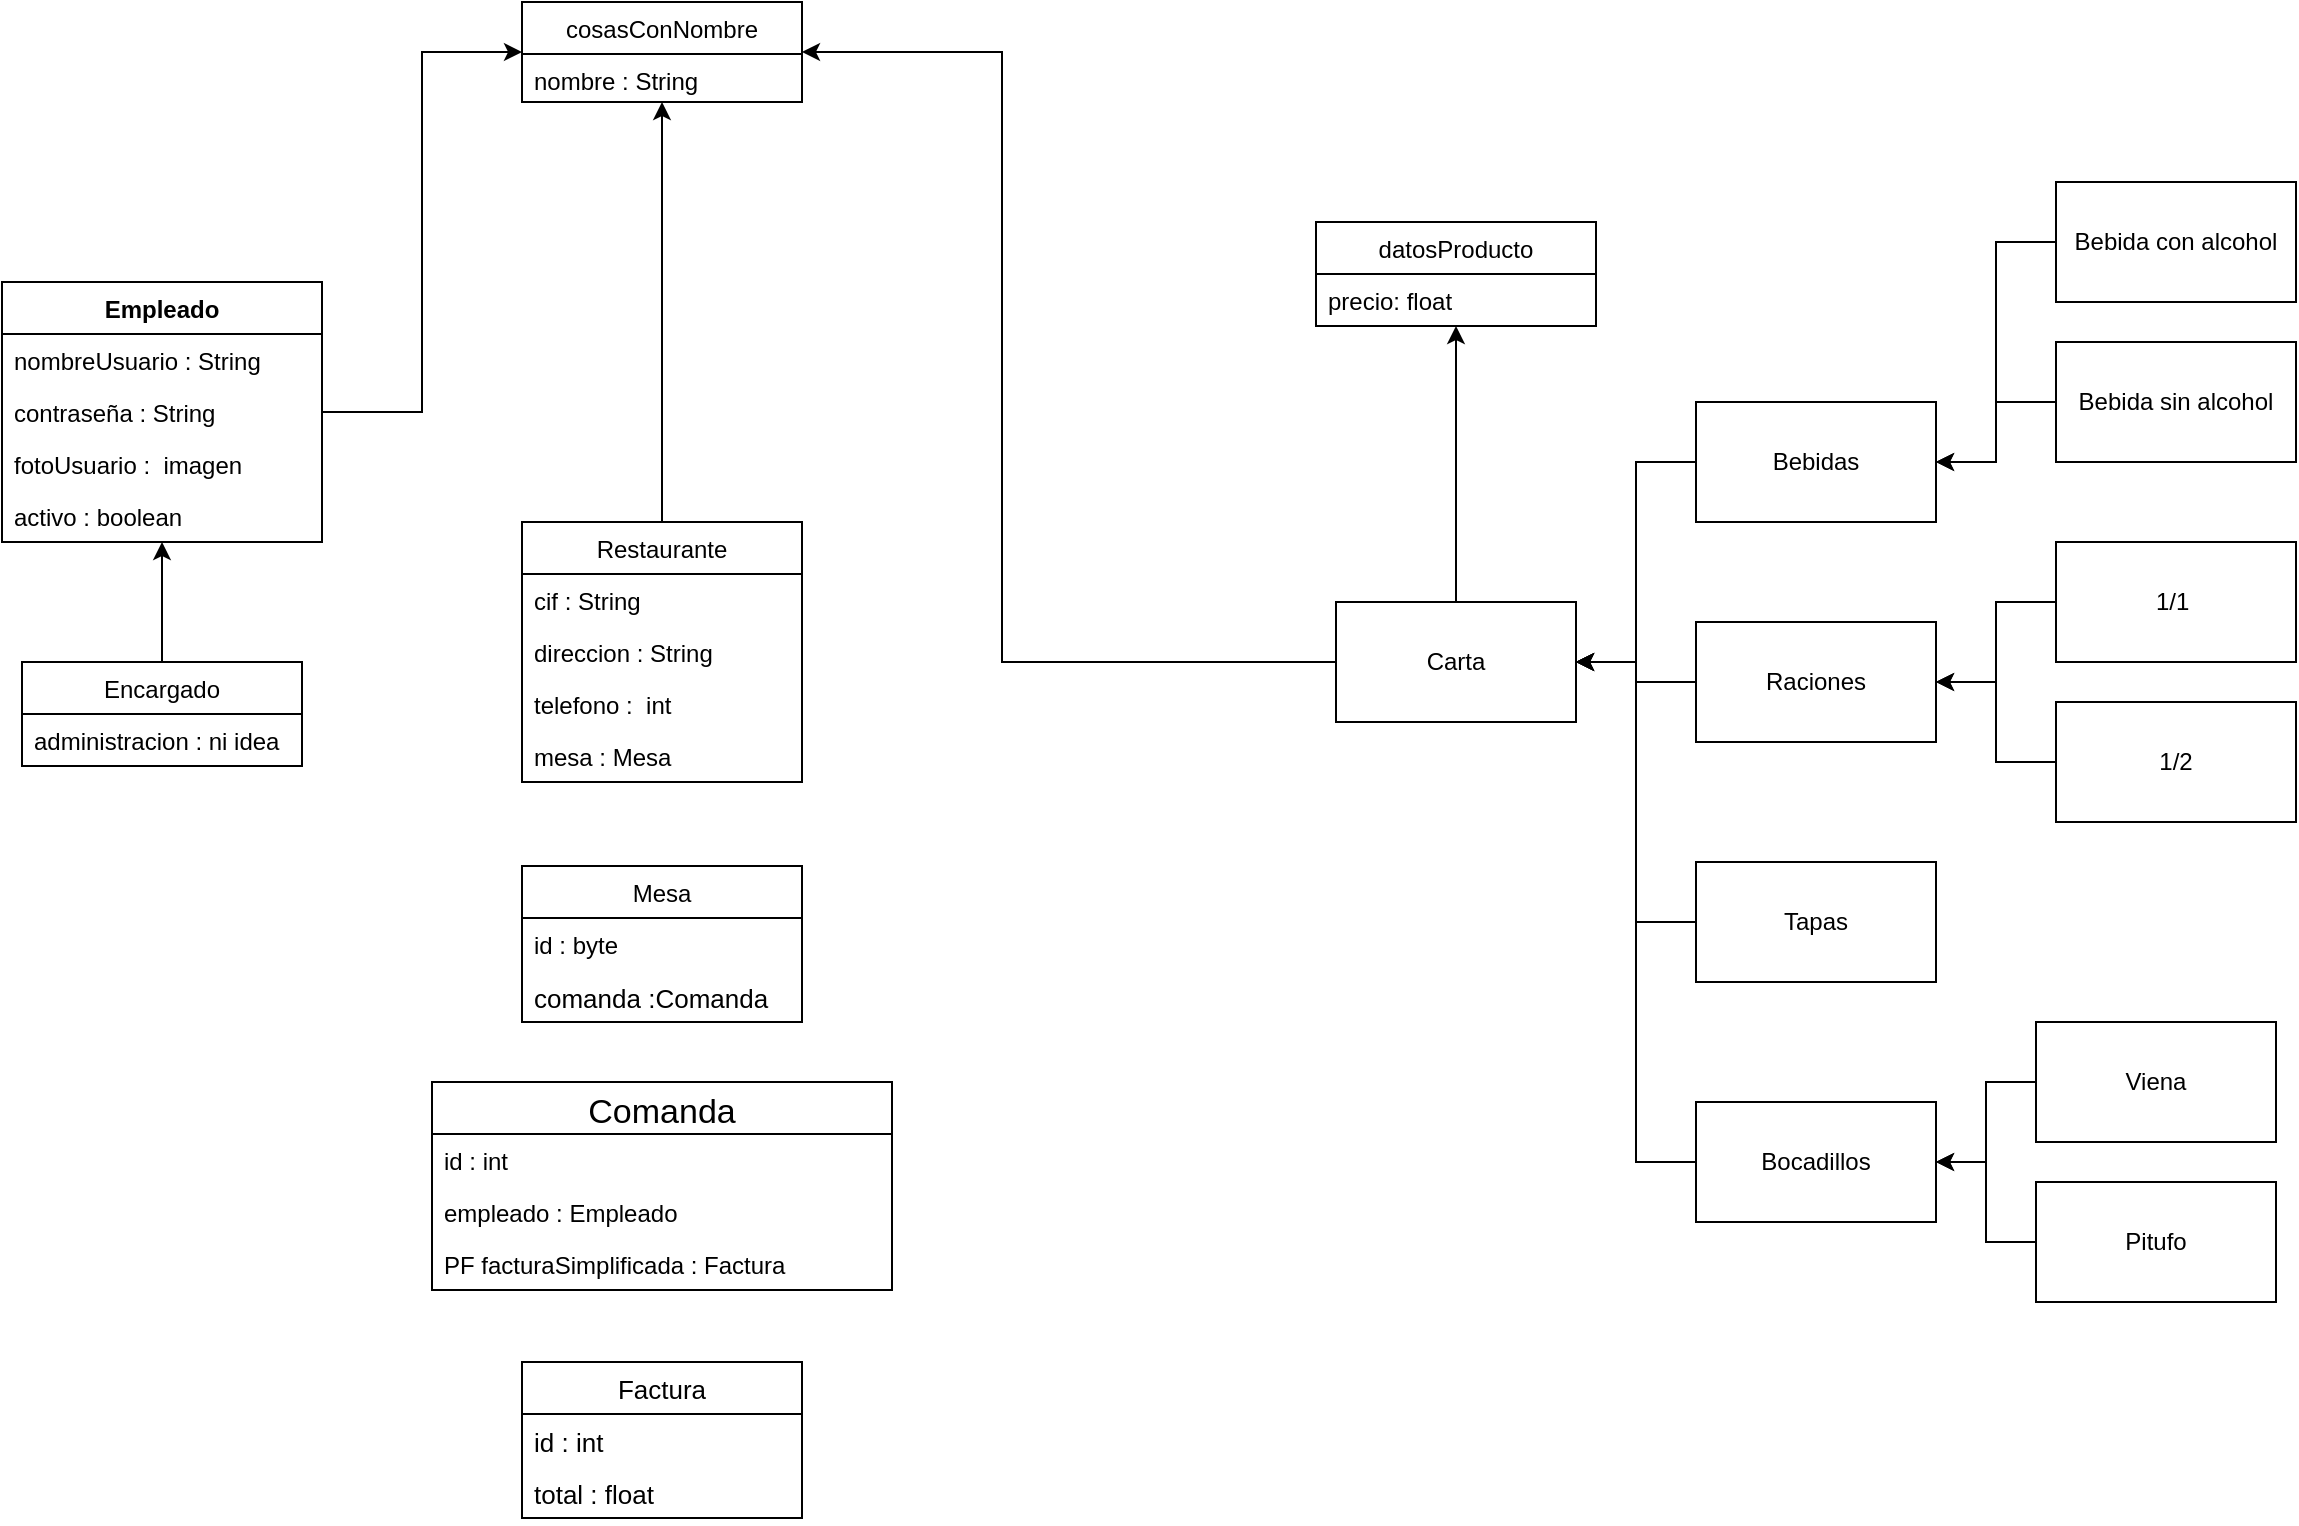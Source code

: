 <mxfile version="17.4.2" type="device" pages="3"><diagram id="C5RBs43oDa-KdzZeNtuy" name="Diagrama 01"><mxGraphModel dx="1038" dy="649" grid="1" gridSize="10" guides="1" tooltips="1" connect="1" arrows="1" fold="1" page="1" pageScale="1" pageWidth="827" pageHeight="1169" background="none" math="0" shadow="0"><root><mxCell id="WIyWlLk6GJQsqaUBKTNV-0"/><mxCell id="WIyWlLk6GJQsqaUBKTNV-1" parent="WIyWlLk6GJQsqaUBKTNV-0"/><mxCell id="VTH4gE-nlAzAcEnxvMwW-3" style="edgeStyle=orthogonalEdgeStyle;rounded=0;orthogonalLoop=1;jettySize=auto;html=1;" parent="WIyWlLk6GJQsqaUBKTNV-1" source="RZejVDotOjDrNJFOMyVU-0" target="eKEw84uo7KgAj62UP4Gg-5" edge="1"><mxGeometry relative="1" as="geometry"><Array as="points"><mxPoint x="660" y="330"/><mxPoint x="660" y="25"/></Array></mxGeometry></mxCell><mxCell id="VTH4gE-nlAzAcEnxvMwW-4" style="edgeStyle=orthogonalEdgeStyle;rounded=0;orthogonalLoop=1;jettySize=auto;html=1;" parent="WIyWlLk6GJQsqaUBKTNV-1" source="RZejVDotOjDrNJFOMyVU-0" target="xOGGQ3etPyDF0PcRmcYo-0" edge="1"><mxGeometry relative="1" as="geometry"/></mxCell><mxCell id="RZejVDotOjDrNJFOMyVU-0" value="Carta" style="rounded=0;whiteSpace=wrap;html=1;" parent="WIyWlLk6GJQsqaUBKTNV-1" vertex="1"><mxGeometry x="827" y="300" width="120" height="60" as="geometry"/></mxCell><mxCell id="VTH4gE-nlAzAcEnxvMwW-19" style="edgeStyle=orthogonalEdgeStyle;rounded=0;orthogonalLoop=1;jettySize=auto;html=1;entryX=1;entryY=0.5;entryDx=0;entryDy=0;" parent="WIyWlLk6GJQsqaUBKTNV-1" source="RZejVDotOjDrNJFOMyVU-1" target="RZejVDotOjDrNJFOMyVU-0" edge="1"><mxGeometry relative="1" as="geometry"/></mxCell><mxCell id="RZejVDotOjDrNJFOMyVU-1" value="Bebidas" style="rounded=0;whiteSpace=wrap;html=1;" parent="WIyWlLk6GJQsqaUBKTNV-1" vertex="1"><mxGeometry x="1007" y="200" width="120" height="60" as="geometry"/></mxCell><mxCell id="VTH4gE-nlAzAcEnxvMwW-20" style="edgeStyle=orthogonalEdgeStyle;rounded=0;orthogonalLoop=1;jettySize=auto;html=1;entryX=1;entryY=0.5;entryDx=0;entryDy=0;" parent="WIyWlLk6GJQsqaUBKTNV-1" source="RZejVDotOjDrNJFOMyVU-2" target="RZejVDotOjDrNJFOMyVU-0" edge="1"><mxGeometry relative="1" as="geometry"><mxPoint x="950" y="410" as="targetPoint"/></mxGeometry></mxCell><mxCell id="RZejVDotOjDrNJFOMyVU-2" value="Raciones" style="rounded=0;whiteSpace=wrap;html=1;" parent="WIyWlLk6GJQsqaUBKTNV-1" vertex="1"><mxGeometry x="1007" y="310" width="120" height="60" as="geometry"/></mxCell><mxCell id="VTH4gE-nlAzAcEnxvMwW-21" style="edgeStyle=orthogonalEdgeStyle;rounded=0;orthogonalLoop=1;jettySize=auto;html=1;entryX=1;entryY=0.5;entryDx=0;entryDy=0;" parent="WIyWlLk6GJQsqaUBKTNV-1" source="RZejVDotOjDrNJFOMyVU-3" target="RZejVDotOjDrNJFOMyVU-0" edge="1"><mxGeometry relative="1" as="geometry"/></mxCell><mxCell id="RZejVDotOjDrNJFOMyVU-3" value="Tapas" style="rounded=0;whiteSpace=wrap;html=1;" parent="WIyWlLk6GJQsqaUBKTNV-1" vertex="1"><mxGeometry x="1007" y="430" width="120" height="60" as="geometry"/></mxCell><mxCell id="VTH4gE-nlAzAcEnxvMwW-18" style="edgeStyle=orthogonalEdgeStyle;rounded=0;orthogonalLoop=1;jettySize=auto;html=1;entryX=1;entryY=0.5;entryDx=0;entryDy=0;" parent="WIyWlLk6GJQsqaUBKTNV-1" source="RZejVDotOjDrNJFOMyVU-4" target="RZejVDotOjDrNJFOMyVU-0" edge="1"><mxGeometry relative="1" as="geometry"/></mxCell><mxCell id="RZejVDotOjDrNJFOMyVU-4" value="Bocadillos" style="rounded=0;whiteSpace=wrap;html=1;" parent="WIyWlLk6GJQsqaUBKTNV-1" vertex="1"><mxGeometry x="1007" y="550" width="120" height="60" as="geometry"/></mxCell><mxCell id="VTH4gE-nlAzAcEnxvMwW-12" style="edgeStyle=orthogonalEdgeStyle;rounded=0;orthogonalLoop=1;jettySize=auto;html=1;entryX=1;entryY=0.5;entryDx=0;entryDy=0;" parent="WIyWlLk6GJQsqaUBKTNV-1" source="RZejVDotOjDrNJFOMyVU-5" target="RZejVDotOjDrNJFOMyVU-1" edge="1"><mxGeometry relative="1" as="geometry"><mxPoint x="1210" y="220" as="targetPoint"/></mxGeometry></mxCell><mxCell id="RZejVDotOjDrNJFOMyVU-5" value="Bebida con alcohol" style="rounded=0;whiteSpace=wrap;html=1;" parent="WIyWlLk6GJQsqaUBKTNV-1" vertex="1"><mxGeometry x="1187" y="90" width="120" height="60" as="geometry"/></mxCell><mxCell id="VTH4gE-nlAzAcEnxvMwW-11" style="edgeStyle=orthogonalEdgeStyle;rounded=0;orthogonalLoop=1;jettySize=auto;html=1;entryX=1;entryY=0.5;entryDx=0;entryDy=0;" parent="WIyWlLk6GJQsqaUBKTNV-1" source="RZejVDotOjDrNJFOMyVU-6" target="RZejVDotOjDrNJFOMyVU-1" edge="1"><mxGeometry relative="1" as="geometry"/></mxCell><mxCell id="RZejVDotOjDrNJFOMyVU-6" value="Bebida sin&amp;nbsp;alcohol" style="rounded=0;whiteSpace=wrap;html=1;" parent="WIyWlLk6GJQsqaUBKTNV-1" vertex="1"><mxGeometry x="1187" y="170" width="120" height="60" as="geometry"/></mxCell><mxCell id="VTH4gE-nlAzAcEnxvMwW-13" style="edgeStyle=orthogonalEdgeStyle;rounded=0;orthogonalLoop=1;jettySize=auto;html=1;entryX=1;entryY=0.5;entryDx=0;entryDy=0;" parent="WIyWlLk6GJQsqaUBKTNV-1" source="RZejVDotOjDrNJFOMyVU-16" target="RZejVDotOjDrNJFOMyVU-2" edge="1"><mxGeometry relative="1" as="geometry"/></mxCell><mxCell id="RZejVDotOjDrNJFOMyVU-16" value="1/1&amp;nbsp;" style="rounded=0;whiteSpace=wrap;html=1;" parent="WIyWlLk6GJQsqaUBKTNV-1" vertex="1"><mxGeometry x="1187" y="270" width="120" height="60" as="geometry"/></mxCell><mxCell id="VTH4gE-nlAzAcEnxvMwW-14" style="edgeStyle=orthogonalEdgeStyle;rounded=0;orthogonalLoop=1;jettySize=auto;html=1;entryX=1;entryY=0.5;entryDx=0;entryDy=0;" parent="WIyWlLk6GJQsqaUBKTNV-1" source="WdqLIDzcmwN_0ZmwjWZC-1" target="RZejVDotOjDrNJFOMyVU-2" edge="1"><mxGeometry relative="1" as="geometry"/></mxCell><mxCell id="WdqLIDzcmwN_0ZmwjWZC-1" value="1/2" style="rounded=0;whiteSpace=wrap;html=1;" parent="WIyWlLk6GJQsqaUBKTNV-1" vertex="1"><mxGeometry x="1187" y="350" width="120" height="60" as="geometry"/></mxCell><mxCell id="VTH4gE-nlAzAcEnxvMwW-15" style="edgeStyle=orthogonalEdgeStyle;rounded=0;orthogonalLoop=1;jettySize=auto;html=1;entryX=1;entryY=0.5;entryDx=0;entryDy=0;" parent="WIyWlLk6GJQsqaUBKTNV-1" source="WdqLIDzcmwN_0ZmwjWZC-3" target="RZejVDotOjDrNJFOMyVU-4" edge="1"><mxGeometry relative="1" as="geometry"/></mxCell><mxCell id="WdqLIDzcmwN_0ZmwjWZC-3" value="Viena" style="whiteSpace=wrap;html=1;" parent="WIyWlLk6GJQsqaUBKTNV-1" vertex="1"><mxGeometry x="1177" y="510" width="120" height="60" as="geometry"/></mxCell><mxCell id="VTH4gE-nlAzAcEnxvMwW-17" style="edgeStyle=orthogonalEdgeStyle;rounded=0;orthogonalLoop=1;jettySize=auto;html=1;entryX=1;entryY=0.5;entryDx=0;entryDy=0;" parent="WIyWlLk6GJQsqaUBKTNV-1" source="WdqLIDzcmwN_0ZmwjWZC-4" target="RZejVDotOjDrNJFOMyVU-4" edge="1"><mxGeometry relative="1" as="geometry"/></mxCell><mxCell id="WdqLIDzcmwN_0ZmwjWZC-4" value="Pitufo" style="whiteSpace=wrap;html=1;" parent="WIyWlLk6GJQsqaUBKTNV-1" vertex="1"><mxGeometry x="1177" y="590" width="120" height="60" as="geometry"/></mxCell><mxCell id="xOGGQ3etPyDF0PcRmcYo-0" value="datosProducto" style="swimlane;fontStyle=0;childLayout=stackLayout;horizontal=1;startSize=26;fillColor=none;horizontalStack=0;resizeParent=1;resizeParentMax=0;resizeLast=0;collapsible=1;marginBottom=0;" parent="WIyWlLk6GJQsqaUBKTNV-1" vertex="1"><mxGeometry x="817" y="110" width="140" height="52" as="geometry"/></mxCell><mxCell id="xOGGQ3etPyDF0PcRmcYo-1" value="precio: float&#10;" style="text;strokeColor=none;fillColor=none;align=left;verticalAlign=top;spacingLeft=4;spacingRight=4;overflow=hidden;rotatable=0;points=[[0,0.5],[1,0.5]];portConstraint=eastwest;" parent="xOGGQ3etPyDF0PcRmcYo-0" vertex="1"><mxGeometry y="26" width="140" height="26" as="geometry"/></mxCell><mxCell id="VTH4gE-nlAzAcEnxvMwW-1" style="edgeStyle=orthogonalEdgeStyle;rounded=0;orthogonalLoop=1;jettySize=auto;html=1;entryX=0;entryY=0.5;entryDx=0;entryDy=0;" parent="WIyWlLk6GJQsqaUBKTNV-1" source="xOGGQ3etPyDF0PcRmcYo-5" target="eKEw84uo7KgAj62UP4Gg-5" edge="1"><mxGeometry relative="1" as="geometry"/></mxCell><mxCell id="xOGGQ3etPyDF0PcRmcYo-5" value="Empleado" style="swimlane;fontStyle=1;align=center;verticalAlign=top;childLayout=stackLayout;horizontal=1;startSize=26;horizontalStack=0;resizeParent=1;resizeParentMax=0;resizeLast=0;collapsible=1;marginBottom=0;" parent="WIyWlLk6GJQsqaUBKTNV-1" vertex="1"><mxGeometry x="160" y="140" width="160" height="130" as="geometry"/></mxCell><mxCell id="xOGGQ3etPyDF0PcRmcYo-8" value="nombreUsuario : String" style="text;strokeColor=none;fillColor=none;align=left;verticalAlign=top;spacingLeft=4;spacingRight=4;overflow=hidden;rotatable=0;points=[[0,0.5],[1,0.5]];portConstraint=eastwest;" parent="xOGGQ3etPyDF0PcRmcYo-5" vertex="1"><mxGeometry y="26" width="160" height="26" as="geometry"/></mxCell><mxCell id="xOGGQ3etPyDF0PcRmcYo-10" value="contraseña : String" style="text;strokeColor=none;fillColor=none;align=left;verticalAlign=top;spacingLeft=4;spacingRight=4;overflow=hidden;rotatable=0;points=[[0,0.5],[1,0.5]];portConstraint=eastwest;" parent="xOGGQ3etPyDF0PcRmcYo-5" vertex="1"><mxGeometry y="52" width="160" height="26" as="geometry"/></mxCell><mxCell id="xOGGQ3etPyDF0PcRmcYo-11" value="fotoUsuario :  imagen" style="text;strokeColor=none;fillColor=none;align=left;verticalAlign=top;spacingLeft=4;spacingRight=4;overflow=hidden;rotatable=0;points=[[0,0.5],[1,0.5]];portConstraint=eastwest;" parent="xOGGQ3etPyDF0PcRmcYo-5" vertex="1"><mxGeometry y="78" width="160" height="26" as="geometry"/></mxCell><mxCell id="DJi13oUweJTsP1d57hlg-0" value="activo : boolean" style="text;strokeColor=none;fillColor=none;align=left;verticalAlign=top;spacingLeft=4;spacingRight=4;overflow=hidden;rotatable=0;points=[[0,0.5],[1,0.5]];portConstraint=eastwest;" parent="xOGGQ3etPyDF0PcRmcYo-5" vertex="1"><mxGeometry y="104" width="160" height="26" as="geometry"/></mxCell><mxCell id="VTH4gE-nlAzAcEnxvMwW-2" style="edgeStyle=orthogonalEdgeStyle;rounded=0;orthogonalLoop=1;jettySize=auto;html=1;" parent="WIyWlLk6GJQsqaUBKTNV-1" source="eKEw84uo7KgAj62UP4Gg-1" target="xOGGQ3etPyDF0PcRmcYo-5" edge="1"><mxGeometry relative="1" as="geometry"/></mxCell><mxCell id="eKEw84uo7KgAj62UP4Gg-1" value="Encargado" style="swimlane;fontStyle=0;childLayout=stackLayout;horizontal=1;startSize=26;fillColor=none;horizontalStack=0;resizeParent=1;resizeParentMax=0;resizeLast=0;collapsible=1;marginBottom=0;" parent="WIyWlLk6GJQsqaUBKTNV-1" vertex="1"><mxGeometry x="170" y="330" width="140" height="52" as="geometry"/></mxCell><mxCell id="eKEw84uo7KgAj62UP4Gg-2" value="administracion : ni idea" style="text;strokeColor=none;fillColor=none;align=left;verticalAlign=top;spacingLeft=4;spacingRight=4;overflow=hidden;rotatable=0;points=[[0,0.5],[1,0.5]];portConstraint=eastwest;" parent="eKEw84uo7KgAj62UP4Gg-1" vertex="1"><mxGeometry y="26" width="140" height="26" as="geometry"/></mxCell><mxCell id="eKEw84uo7KgAj62UP4Gg-5" value="cosasConNombre" style="swimlane;fontStyle=0;childLayout=stackLayout;horizontal=1;startSize=26;fillColor=none;horizontalStack=0;resizeParent=1;resizeParentMax=0;resizeLast=0;collapsible=1;marginBottom=0;" parent="WIyWlLk6GJQsqaUBKTNV-1" vertex="1"><mxGeometry x="420" width="140" height="50" as="geometry"/></mxCell><mxCell id="eKEw84uo7KgAj62UP4Gg-6" value="nombre : String" style="text;strokeColor=none;fillColor=none;align=left;verticalAlign=top;spacingLeft=4;spacingRight=4;overflow=hidden;rotatable=0;points=[[0,0.5],[1,0.5]];portConstraint=eastwest;" parent="eKEw84uo7KgAj62UP4Gg-5" vertex="1"><mxGeometry y="26" width="140" height="24" as="geometry"/></mxCell><mxCell id="VTH4gE-nlAzAcEnxvMwW-0" style="edgeStyle=orthogonalEdgeStyle;rounded=0;orthogonalLoop=1;jettySize=auto;html=1;" parent="WIyWlLk6GJQsqaUBKTNV-1" source="1B0AxHYZSRdRnrzlxyOZ-2" target="eKEw84uo7KgAj62UP4Gg-5" edge="1"><mxGeometry relative="1" as="geometry"/></mxCell><mxCell id="1B0AxHYZSRdRnrzlxyOZ-2" value="Restaurante" style="swimlane;fontStyle=0;childLayout=stackLayout;horizontal=1;startSize=26;fillColor=none;horizontalStack=0;resizeParent=1;resizeParentMax=0;resizeLast=0;collapsible=1;marginBottom=0;" parent="WIyWlLk6GJQsqaUBKTNV-1" vertex="1"><mxGeometry x="420" y="260" width="140" height="130" as="geometry"/></mxCell><mxCell id="1B0AxHYZSRdRnrzlxyOZ-3" value="cif : String" style="text;strokeColor=none;fillColor=none;align=left;verticalAlign=top;spacingLeft=4;spacingRight=4;overflow=hidden;rotatable=0;points=[[0,0.5],[1,0.5]];portConstraint=eastwest;" parent="1B0AxHYZSRdRnrzlxyOZ-2" vertex="1"><mxGeometry y="26" width="140" height="26" as="geometry"/></mxCell><mxCell id="1B0AxHYZSRdRnrzlxyOZ-4" value="direccion : String" style="text;strokeColor=none;fillColor=none;align=left;verticalAlign=top;spacingLeft=4;spacingRight=4;overflow=hidden;rotatable=0;points=[[0,0.5],[1,0.5]];portConstraint=eastwest;" parent="1B0AxHYZSRdRnrzlxyOZ-2" vertex="1"><mxGeometry y="52" width="140" height="26" as="geometry"/></mxCell><mxCell id="1B0AxHYZSRdRnrzlxyOZ-5" value="telefono :  int" style="text;strokeColor=none;fillColor=none;align=left;verticalAlign=top;spacingLeft=4;spacingRight=4;overflow=hidden;rotatable=0;points=[[0,0.5],[1,0.5]];portConstraint=eastwest;" parent="1B0AxHYZSRdRnrzlxyOZ-2" vertex="1"><mxGeometry y="78" width="140" height="26" as="geometry"/></mxCell><mxCell id="1B0AxHYZSRdRnrzlxyOZ-21" value="mesa : Mesa" style="text;strokeColor=none;fillColor=none;align=left;verticalAlign=top;spacingLeft=4;spacingRight=4;overflow=hidden;rotatable=0;points=[[0,0.5],[1,0.5]];portConstraint=eastwest;" parent="1B0AxHYZSRdRnrzlxyOZ-2" vertex="1"><mxGeometry y="104" width="140" height="26" as="geometry"/></mxCell><mxCell id="1B0AxHYZSRdRnrzlxyOZ-15" value="Mesa" style="swimlane;fontStyle=0;childLayout=stackLayout;horizontal=1;startSize=26;fillColor=none;horizontalStack=0;resizeParent=1;resizeParentMax=0;resizeLast=0;collapsible=1;marginBottom=0;" parent="WIyWlLk6GJQsqaUBKTNV-1" vertex="1"><mxGeometry x="420" y="432" width="140" height="78" as="geometry"/></mxCell><mxCell id="1B0AxHYZSRdRnrzlxyOZ-16" value="id : byte" style="text;strokeColor=none;fillColor=none;align=left;verticalAlign=top;spacingLeft=4;spacingRight=4;overflow=hidden;rotatable=0;points=[[0,0.5],[1,0.5]];portConstraint=eastwest;" parent="1B0AxHYZSRdRnrzlxyOZ-15" vertex="1"><mxGeometry y="26" width="140" height="26" as="geometry"/></mxCell><mxCell id="1RETrukspJ08BhOh-abo-5" value="comanda :Comanda" style="text;strokeColor=none;fillColor=none;align=left;verticalAlign=top;spacingLeft=4;spacingRight=4;overflow=hidden;rotatable=0;points=[[0,0.5],[1,0.5]];portConstraint=eastwest;fontSize=13;" parent="1B0AxHYZSRdRnrzlxyOZ-15" vertex="1"><mxGeometry y="52" width="140" height="26" as="geometry"/></mxCell><mxCell id="1RETrukspJ08BhOh-abo-1" value="Comanda" style="swimlane;fontStyle=0;childLayout=stackLayout;horizontal=1;startSize=26;fillColor=none;horizontalStack=0;resizeParent=1;resizeParentMax=0;resizeLast=0;collapsible=1;marginBottom=0;fontSize=17;" parent="WIyWlLk6GJQsqaUBKTNV-1" vertex="1"><mxGeometry x="375" y="540" width="230" height="104" as="geometry"/></mxCell><mxCell id="1RETrukspJ08BhOh-abo-2" value="id : int" style="text;strokeColor=none;fillColor=none;align=left;verticalAlign=top;spacingLeft=4;spacingRight=4;overflow=hidden;rotatable=0;points=[[0,0.5],[1,0.5]];portConstraint=eastwest;" parent="1RETrukspJ08BhOh-abo-1" vertex="1"><mxGeometry y="26" width="230" height="26" as="geometry"/></mxCell><mxCell id="1RETrukspJ08BhOh-abo-3" value="empleado : Empleado" style="text;strokeColor=none;fillColor=none;align=left;verticalAlign=top;spacingLeft=4;spacingRight=4;overflow=hidden;rotatable=0;points=[[0,0.5],[1,0.5]];portConstraint=eastwest;" parent="1RETrukspJ08BhOh-abo-1" vertex="1"><mxGeometry y="52" width="230" height="26" as="geometry"/></mxCell><mxCell id="1RETrukspJ08BhOh-abo-4" value="PF facturaSimplificada : Factura" style="text;strokeColor=none;fillColor=none;align=left;verticalAlign=top;spacingLeft=4;spacingRight=4;overflow=hidden;rotatable=0;points=[[0,0.5],[1,0.5]];portConstraint=eastwest;" parent="1RETrukspJ08BhOh-abo-1" vertex="1"><mxGeometry y="78" width="230" height="26" as="geometry"/></mxCell><mxCell id="1RETrukspJ08BhOh-abo-8" value="Factura" style="swimlane;fontStyle=0;childLayout=stackLayout;horizontal=1;startSize=26;fillColor=none;horizontalStack=0;resizeParent=1;resizeParentMax=0;resizeLast=0;collapsible=1;marginBottom=0;fontSize=13;" parent="WIyWlLk6GJQsqaUBKTNV-1" vertex="1"><mxGeometry x="420" y="680" width="140" height="78" as="geometry"/></mxCell><mxCell id="1RETrukspJ08BhOh-abo-9" value="id : int" style="text;strokeColor=none;fillColor=none;align=left;verticalAlign=top;spacingLeft=4;spacingRight=4;overflow=hidden;rotatable=0;points=[[0,0.5],[1,0.5]];portConstraint=eastwest;fontSize=13;" parent="1RETrukspJ08BhOh-abo-8" vertex="1"><mxGeometry y="26" width="140" height="26" as="geometry"/></mxCell><mxCell id="1RETrukspJ08BhOh-abo-10" value="total : float" style="text;strokeColor=none;fillColor=none;align=left;verticalAlign=top;spacingLeft=4;spacingRight=4;overflow=hidden;rotatable=0;points=[[0,0.5],[1,0.5]];portConstraint=eastwest;fontSize=13;" parent="1RETrukspJ08BhOh-abo-8" vertex="1"><mxGeometry y="52" width="140" height="26" as="geometry"/></mxCell></root></mxGraphModel></diagram><diagram id="XvWaj5_4aw_WBrHrY-iU" name="Problema"><mxGraphModel dx="1038" dy="1818" grid="1" gridSize="10" guides="1" tooltips="1" connect="1" arrows="1" fold="1" page="1" pageScale="1" pageWidth="827" pageHeight="1169" math="0" shadow="0"><root><mxCell id="0"/><mxCell id="1" parent="0"/><mxCell id="o0qJ5X5lPsCPp1H-y8yr-2" value="Analisis&lt;br&gt;- Definicion de la idea/problema&lt;br&gt;- Lista de requisitos&lt;br&gt;- Especificacion de requisitos&lt;br&gt;- identificacion de los datos&lt;br&gt;&lt;br&gt;Diseño&lt;br&gt;- Diseño de datos&lt;br&gt;- Diseño de algoritmo&lt;br&gt;&lt;br&gt;Implementacion" style="whiteSpace=wrap;html=1;align=left;spacingLeft=10;spacing=10;" parent="1" vertex="1"><mxGeometry x="30" y="-30" width="280" height="320" as="geometry"/></mxCell><mxCell id="o0qJ5X5lPsCPp1H-y8yr-3" value="&lt;b&gt;Etapas de desarrollo del programa&lt;/b&gt;" style="text;html=1;align=center;verticalAlign=middle;resizable=0;points=[];autosize=1;strokeColor=none;fillColor=none;" parent="1" vertex="1"><mxGeometry x="35" y="-10" width="210" height="20" as="geometry"/></mxCell><mxCell id="o0qJ5X5lPsCPp1H-y8yr-4" value="&lt;ul style=&quot;font-size: 12px&quot;&gt;&lt;li style=&quot;font-size: 12px&quot;&gt;Queremos crear un programa con el que gestionar un restaurante.&lt;/li&gt;&lt;li style=&quot;font-size: 12px&quot;&gt;Queremos que nuestros camareros al apuntar la comanda en su libreta, reflejen lo pedido y servido en el ordenador donde esta instalado el susodicho programa.&lt;/li&gt;&lt;li style=&quot;font-size: 12px&quot;&gt;Cada camarero debe de loguear al principio de su turno con su usuario y contraseña para verificar que es él el que ha hecho la comanda y si hay algún problema con algun servicio tengamos un responsable de la mesa.&lt;br&gt;Tambien debe desloguarse al terminar la jornada.&lt;/li&gt;&lt;li style=&quot;font-size: 12px&quot;&gt;Que los camareros normales solo tengan acceso a hacer comandas y sea el usuario del gerente el que tenga una pestaña de configuracion de la empresa (gestion de usuarios, contabilidad...)&amp;nbsp;&lt;/li&gt;&lt;li style=&quot;font-size: 12px&quot;&gt;El camarero llega de pedir la comanda con su libreta, elije el usuario activo con el que hacer la comanda y ya aparece la ventana con el plano de las mesas.&lt;/li&gt;&lt;li style=&quot;font-size: 12px&quot;&gt;Selecciona la mesa a la que añadir productos.&lt;/li&gt;&lt;li style=&quot;font-size: 12px&quot;&gt;Se abre la ventana de la gestion de la mesa. En la que viene divida en dos la ventana, mostrando en la parte izquierda una lista con los productos que llevan consumidos y su estado (un tick verde para: pedido a cocina, nada para: lo que no se ha pedido a cocina y una cruz roja para: cancelado) y en la parte derecha los productos que se pueden añadir a esta lista que es la cuenta de la mesa.&lt;br&gt;&lt;/li&gt;&lt;li style=&quot;font-size: 12px&quot;&gt;En la parte derecha (la de los productos), se dividiran 4 botones para 4 bloques que tendran sus subcategorias:&lt;br&gt;- Bebidas&amp;gt;1.Bebidas con alcohol 2. Bebidas Sin Alcohol 3.cafés&lt;br&gt;- Raciones&amp;gt; 1.Carne2.Pescado 3.Ensaladas&lt;br&gt;- Tapas &amp;gt; Solo las tapas ya directamente&lt;br&gt;- Bocadillos &amp;gt; 1.Pitufo 2.Viena&lt;br&gt;&lt;/li&gt;&lt;li style=&quot;font-size: 12px&quot;&gt;Debera haber botones para navegar entre estas ventanas y dentro de cada apartado estaran todos los productos.&lt;/li&gt;&lt;li style=&quot;font-size: 12px&quot;&gt;Tambien deberá de haber un boton para mandar a cocina&lt;/li&gt;&lt;li style=&quot;font-size: 12px&quot;&gt;Ahí, se debe de imprimir por la impresora la comanda que se ha mandado&amp;nbsp; a cocina, que no tiene precios ni informacion adicional, solamente para la mesa que es y el encargado de la mesa&lt;/li&gt;&lt;li style=&quot;font-size: 12px&quot;&gt;Cuando te piden la cuenta, en la ventana main de la mesa que quiere la cuenta, debe de haber un boton que sea &quot;crear ticket&quot;. Ahi lo que hará será sacarnos una factura simplificada con el precio de cada producto, las cantidades y el total de la cuenta.&lt;/li&gt;&lt;li style=&quot;font-size: 12px&quot;&gt;Una vez se imprime, se le lleva al cliente, y te da el dinero, entonces vuelves al TPV e indicas el dinero cuanto dinero ha dado el cliente, se abre la caja (que salga un cartel de &quot;caja abierta&quot; y un &quot;aceptar&quot; para que se cierre la ventana) y te dice el cambio.&amp;nbsp;&lt;/li&gt;&lt;li style=&quot;font-size: 12px&quot;&gt;Entonces aqui termina la el servicio con id #001040522 (pedido 01- 04/05/2022) y la mesa id #01 se resetea y ya no almacena todos los productos que se le habian guardado.&lt;/li&gt;&lt;/ul&gt;" style="whiteSpace=wrap;html=1;align=left;spacingLeft=0;spacingRight=10;spacingBottom=0;spacing=10;fontSize=12;verticalAlign=middle;spacingTop=30;" parent="1" vertex="1"><mxGeometry x="360" y="-30" width="550" height="690" as="geometry"/></mxCell><mxCell id="o0qJ5X5lPsCPp1H-y8yr-5" value="&lt;b&gt;Analisis Productos&lt;/b&gt;" style="text;html=1;align=center;verticalAlign=middle;resizable=0;points=[];autosize=1;strokeColor=none;fillColor=none;" parent="1" vertex="1"><mxGeometry x="375" y="-20" width="120" height="20" as="geometry"/></mxCell><mxCell id="o0qJ5X5lPsCPp1H-y8yr-7" value="&lt;ul&gt;&lt;li&gt;Que los usuarios se identifiquen por id unica y asi cuando quiera hacer los permisos solo tengo que hacer que el usuario id 01 (admin), sea el que tiene acceso a los ajustes como cambiar el nombre, la foto de los empleados o añadirlos...&lt;/li&gt;&lt;li&gt;Que en cada producto como un bocata de tortilla francesa, haya un bocata predeterminado ,que sea uno completo ,y que haya un par de complementos que se le pueden añadir o quitar directamente en un &quot;clic&quot;, pero haya un apartado de notas. Que no todo se quede de parte de las notas para no tener que escribir con prisa y que no se quede solo de parte de los botones con los q¡complementois que nosotros tengamos puestos porque lo vamos a hacer para que la cocina y la barra no tenga que comunicarse entre si, sino que todo sean tickets que se imprimen en cocina.&amp;nbsp;&lt;/li&gt;&lt;li&gt;Cuando se añaden productos a la cuenta en vez de tener que ir uno por uno mandando a cocina, los productos se precargan y luego se manda a cocina la precarga, que se carga en el ticket con el estado de mandado a cocina&lt;/li&gt;&lt;/ul&gt;" style="whiteSpace=wrap;html=1;fontSize=12;align=left;verticalAlign=top;" parent="1" vertex="1"><mxGeometry x="30" y="-220" width="810" height="150" as="geometry"/></mxCell><mxCell id="o0qJ5X5lPsCPp1H-y8yr-6" value="Lluvia de ideas:" style="text;html=1;align=center;verticalAlign=middle;resizable=0;points=[];autosize=1;strokeColor=none;fillColor=none;fontSize=12;" parent="1" vertex="1"><mxGeometry x="30" y="-240" width="100" height="20" as="geometry"/></mxCell><mxCell id="BHNOvVOVG5hR38eRzR9s-1" value="" style="whiteSpace=wrap;html=1;" parent="1" vertex="1"><mxGeometry x="930" y="-30" width="460" height="690" as="geometry"/></mxCell><mxCell id="BHNOvVOVG5hR38eRzR9s-2" value="&lt;b&gt;Analisis usuarios&lt;/b&gt;" style="text;html=1;align=center;verticalAlign=middle;resizable=0;points=[];autosize=1;strokeColor=none;fillColor=none;" parent="1" vertex="1"><mxGeometry x="940" y="-20" width="110" height="20" as="geometry"/></mxCell></root></mxGraphModel></diagram><diagram id="jDA1JUvN5RZWUsYL33Rp" name="Diagrama bien"><mxGraphModel dx="1038" dy="649" grid="1" gridSize="10" guides="1" tooltips="1" connect="1" arrows="1" fold="1" page="1" pageScale="1" pageWidth="827" pageHeight="1169" math="0" shadow="0"><root><mxCell id="0"/><mxCell id="1" parent="0"/></root></mxGraphModel></diagram></mxfile>